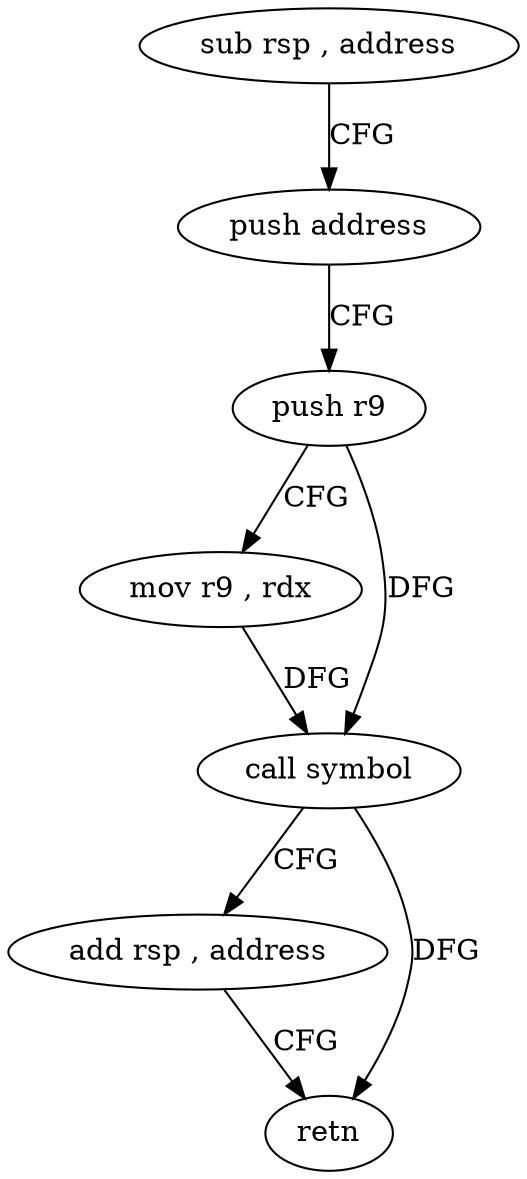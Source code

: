 digraph "func" {
"4372962" [label = "sub rsp , address" ]
"4372966" [label = "push address" ]
"4372968" [label = "push r9" ]
"4372970" [label = "mov r9 , rdx" ]
"4372973" [label = "call symbol" ]
"4372978" [label = "add rsp , address" ]
"4372982" [label = "retn" ]
"4372962" -> "4372966" [ label = "CFG" ]
"4372966" -> "4372968" [ label = "CFG" ]
"4372968" -> "4372970" [ label = "CFG" ]
"4372968" -> "4372973" [ label = "DFG" ]
"4372970" -> "4372973" [ label = "DFG" ]
"4372973" -> "4372978" [ label = "CFG" ]
"4372973" -> "4372982" [ label = "DFG" ]
"4372978" -> "4372982" [ label = "CFG" ]
}
